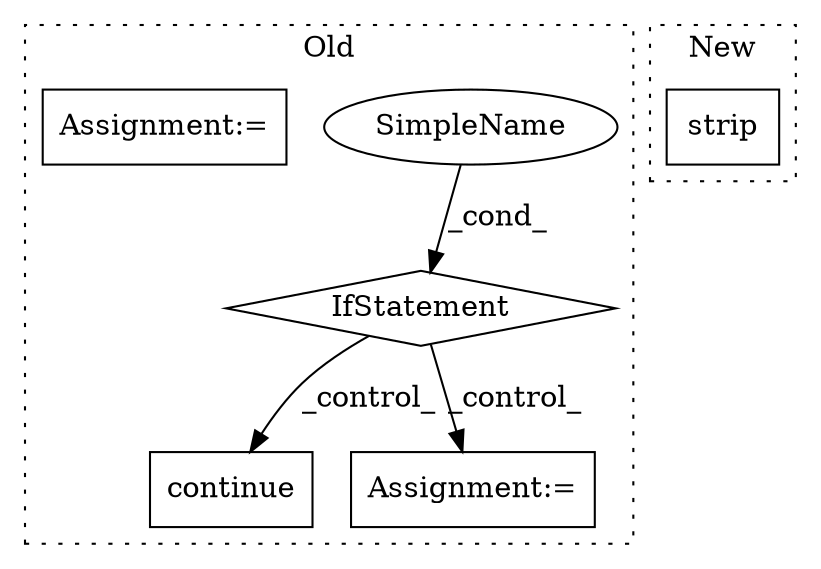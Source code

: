 digraph G {
subgraph cluster0 {
1 [label="continue" a="18" s="2557" l="9" shape="box"];
3 [label="IfStatement" a="25" s="2528,2545" l="4,2" shape="diamond"];
4 [label="SimpleName" a="42" s="" l="" shape="ellipse"];
5 [label="Assignment:=" a="7" s="2593" l="1" shape="box"];
6 [label="Assignment:=" a="7" s="2506" l="2" shape="box"];
label = "Old";
style="dotted";
}
subgraph cluster1 {
2 [label="strip" a="32" s="2601" l="7" shape="box"];
label = "New";
style="dotted";
}
3 -> 1 [label="_control_"];
3 -> 5 [label="_control_"];
4 -> 3 [label="_cond_"];
}